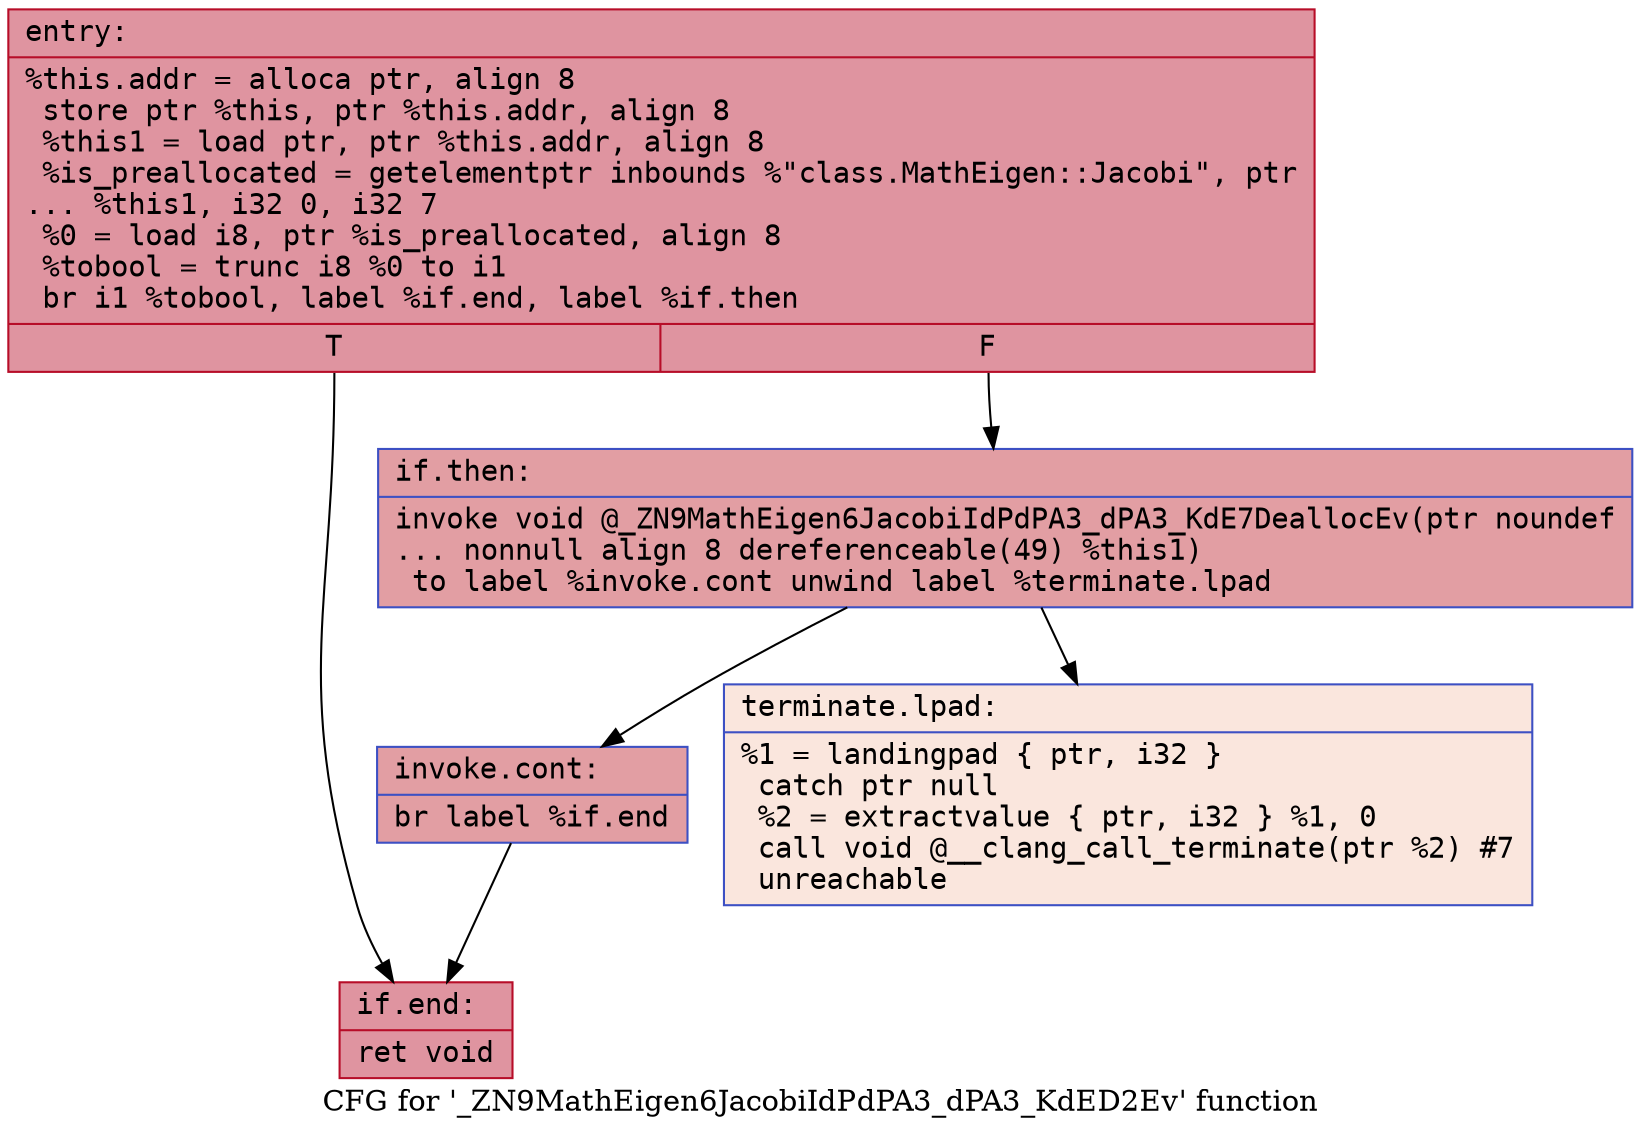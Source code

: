 digraph "CFG for '_ZN9MathEigen6JacobiIdPdPA3_dPA3_KdED2Ev' function" {
	label="CFG for '_ZN9MathEigen6JacobiIdPdPA3_dPA3_KdED2Ev' function";

	Node0x560092452540 [shape=record,color="#b70d28ff", style=filled, fillcolor="#b70d2870" fontname="Courier",label="{entry:\l|  %this.addr = alloca ptr, align 8\l  store ptr %this, ptr %this.addr, align 8\l  %this1 = load ptr, ptr %this.addr, align 8\l  %is_preallocated = getelementptr inbounds %\"class.MathEigen::Jacobi\", ptr\l... %this1, i32 0, i32 7\l  %0 = load i8, ptr %is_preallocated, align 8\l  %tobool = trunc i8 %0 to i1\l  br i1 %tobool, label %if.end, label %if.then\l|{<s0>T|<s1>F}}"];
	Node0x560092452540:s0 -> Node0x560092452940[tooltip="entry -> if.end\nProbability 50.00%" ];
	Node0x560092452540:s1 -> Node0x5600924529b0[tooltip="entry -> if.then\nProbability 50.00%" ];
	Node0x5600924529b0 [shape=record,color="#3d50c3ff", style=filled, fillcolor="#be242e70" fontname="Courier",label="{if.then:\l|  invoke void @_ZN9MathEigen6JacobiIdPdPA3_dPA3_KdE7DeallocEv(ptr noundef\l... nonnull align 8 dereferenceable(49) %this1)\l          to label %invoke.cont unwind label %terminate.lpad\l}"];
	Node0x5600924529b0 -> Node0x560092452a20[tooltip="if.then -> invoke.cont\nProbability 100.00%" ];
	Node0x5600924529b0 -> Node0x560092452a70[tooltip="if.then -> terminate.lpad\nProbability 0.00%" ];
	Node0x560092452a20 [shape=record,color="#3d50c3ff", style=filled, fillcolor="#be242e70" fontname="Courier",label="{invoke.cont:\l|  br label %if.end\l}"];
	Node0x560092452a20 -> Node0x560092452940[tooltip="invoke.cont -> if.end\nProbability 100.00%" ];
	Node0x560092452940 [shape=record,color="#b70d28ff", style=filled, fillcolor="#b70d2870" fontname="Courier",label="{if.end:\l|  ret void\l}"];
	Node0x560092452a70 [shape=record,color="#3d50c3ff", style=filled, fillcolor="#f3c7b170" fontname="Courier",label="{terminate.lpad:\l|  %1 = landingpad \{ ptr, i32 \}\l          catch ptr null\l  %2 = extractvalue \{ ptr, i32 \} %1, 0\l  call void @__clang_call_terminate(ptr %2) #7\l  unreachable\l}"];
}
